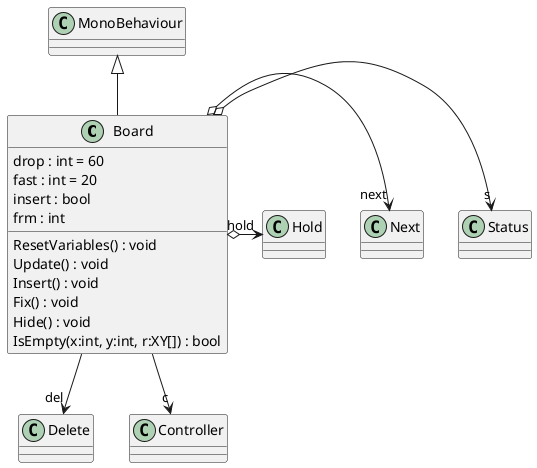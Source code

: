 @startuml
class Board {
    drop : int = 60
    fast : int = 20
    insert : bool
    frm : int
    ResetVariables() : void
    Update() : void
    Insert() : void
    Fix() : void
    Hide() : void
    IsEmpty(x:int, y:int, r:XY[]) : bool
}
MonoBehaviour <|-- Board
Board --> "del" Delete
Board --> "c" Controller
Board o-> "s" Status
Board o-> "next" Next
Board o-> "hold" Hold
@enduml
